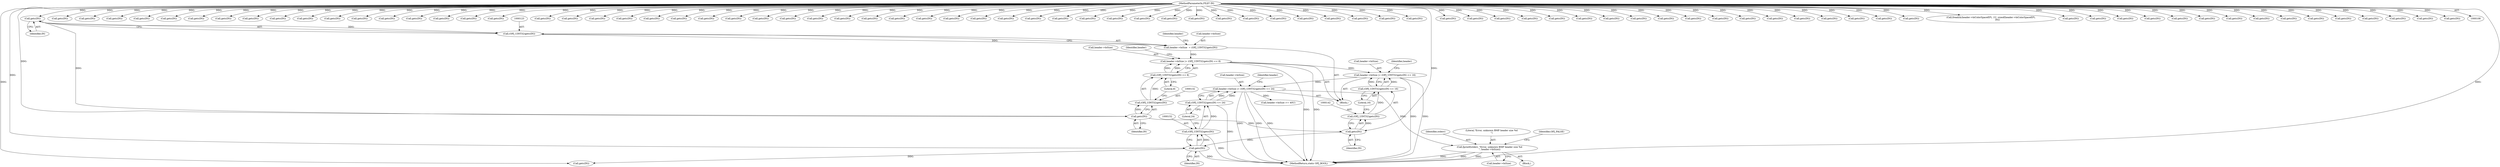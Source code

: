 digraph "0_openjpeg_baf0c1ad4572daa89caa3b12985bdd93530f0dd7@API" {
"1000169" [label="(Call,fprintf(stderr, \"Error, unknown BMP header size %d\n\", header->biSize))"];
"1000146" [label="(Call,header->biSize |= (OPJ_UINT32)getc(IN) << 24)"];
"1000136" [label="(Call,header->biSize |= (OPJ_UINT32)getc(IN) << 16)"];
"1000126" [label="(Call,header->biSize |= (OPJ_UINT32)getc(IN) << 8)"];
"1000118" [label="(Call,header->biSize  = (OPJ_UINT32)getc(IN))"];
"1000122" [label="(Call,(OPJ_UINT32)getc(IN))"];
"1000124" [label="(Call,getc(IN))"];
"1000109" [label="(MethodParameterIn,FILE* IN)"];
"1000130" [label="(Call,(OPJ_UINT32)getc(IN) << 8)"];
"1000131" [label="(Call,(OPJ_UINT32)getc(IN))"];
"1000133" [label="(Call,getc(IN))"];
"1000140" [label="(Call,(OPJ_UINT32)getc(IN) << 16)"];
"1000141" [label="(Call,(OPJ_UINT32)getc(IN))"];
"1000143" [label="(Call,getc(IN))"];
"1000150" [label="(Call,(OPJ_UINT32)getc(IN) << 24)"];
"1000151" [label="(Call,(OPJ_UINT32)getc(IN))"];
"1000153" [label="(Call,getc(IN))"];
"1000990" [label="(Call,getc(IN))"];
"1000841" [label="(Call,getc(IN))"];
"1000895" [label="(Call,getc(IN))"];
"1000952" [label="(Call,getc(IN))"];
"1000170" [label="(Identifier,stderr)"];
"1000452" [label="(Call,getc(IN))"];
"1000971" [label="(Call,getc(IN))"];
"1000500" [label="(Call,getc(IN))"];
"1000554" [label="(Call,getc(IN))"];
"1000118" [label="(Call,header->biSize  = (OPJ_UINT32)getc(IN))"];
"1000659" [label="(Call,getc(IN))"];
"1000924" [label="(Call,getc(IN))"];
"1000147" [label="(Call,header->biSize)"];
"1000722" [label="(Call,getc(IN))"];
"1000573" [label="(Call,getc(IN))"];
"1000442" [label="(Call,getc(IN))"];
"1000133" [label="(Call,getc(IN))"];
"1000348" [label="(Call,getc(IN))"];
"1000404" [label="(Call,getc(IN))"];
"1000433" [label="(Call,getc(IN))"];
"1000980" [label="(Call,getc(IN))"];
"1001043" [label="(MethodReturn,static OPJ_BOOL)"];
"1000904" [label="(Call,getc(IN))"];
"1000171" [label="(Literal,\"Error, unknown BMP header size %d\n\")"];
"1000859" [label="(Call,getc(IN))"];
"1000518" [label="(Call,getc(IN))"];
"1000137" [label="(Call,header->biSize)"];
"1000212" [label="(Call,getc(IN))"];
"1001000" [label="(Call,getc(IN))"];
"1000869" [label="(Call,getc(IN))"];
"1000134" [label="(Identifier,IN)"];
"1000259" [label="(Call,getc(IN))"];
"1000127" [label="(Call,header->biSize)"];
"1000124" [label="(Call,getc(IN))"];
"1000583" [label="(Call,getc(IN))"];
"1000319" [label="(Call,getc(IN))"];
"1000424" [label="(Call,getc(IN))"];
"1000146" [label="(Call,header->biSize |= (OPJ_UINT32)getc(IN) << 24)"];
"1000328" [label="(Call,getc(IN))"];
"1000176" [label="(Identifier,OPJ_FALSE)"];
"1000230" [label="(Call,getc(IN))"];
"1000144" [label="(Identifier,IN)"];
"1000125" [label="(Identifier,IN)"];
"1000962" [label="(Call,getc(IN))"];
"1000128" [label="(Identifier,header)"];
"1000649" [label="(Call,getc(IN))"];
"1000509" [label="(Call,getc(IN))"];
"1001018" [label="(Call,getc(IN))"];
"1000131" [label="(Call,(OPJ_UINT32)getc(IN))"];
"1000732" [label="(Call,getc(IN))"];
"1000462" [label="(Call,getc(IN))"];
"1000621" [label="(Call,getc(IN))"];
"1000138" [label="(Identifier,header)"];
"1000202" [label="(Call,getc(IN))"];
"1000538" [label="(Call,getc(IN))"];
"1000143" [label="(Call,getc(IN))"];
"1000490" [label="(Call,getc(IN))"];
"1000713" [label="(Call,getc(IN))"];
"1000130" [label="(Call,(OPJ_UINT32)getc(IN) << 8)"];
"1000774" [label="(Call,getc(IN))"];
"1001028" [label="(Call,getc(IN))"];
"1000942" [label="(Call,getc(IN))"];
"1000141" [label="(Call,(OPJ_UINT32)getc(IN))"];
"1000250" [label="(Call,getc(IN))"];
"1000376" [label="(Call,getc(IN))"];
"1000611" [label="(Call,getc(IN))"];
"1000793" [label="(Call,getc(IN))"];
"1000172" [label="(Call,header->biSize)"];
"1000140" [label="(Call,(OPJ_UINT32)getc(IN) << 16)"];
"1000914" [label="(Call,getc(IN))"];
"1000879" [label="(Call,getc(IN))"];
"1000122" [label="(Call,(OPJ_UINT32)getc(IN))"];
"1000630" [label="(Call,getc(IN))"];
"1000183" [label="(Call,getc(IN))"];
"1000395" [label="(Call,getc(IN))"];
"1000601" [label="(Call,getc(IN))"];
"1000307" [label="(Call,header->biSize >= 40U)"];
"1000414" [label="(Call,getc(IN))"];
"1000126" [label="(Call,header->biSize |= (OPJ_UINT32)getc(IN) << 8)"];
"1000563" [label="(Call,getc(IN))"];
"1000148" [label="(Identifier,header)"];
"1000270" [label="(Call,getc(IN))"];
"1000192" [label="(Call,getc(IN))"];
"1000480" [label="(Call,getc(IN))"];
"1000158" [label="(Identifier,header)"];
"1000154" [label="(Identifier,IN)"];
"1000109" [label="(MethodParameterIn,FILE* IN)"];
"1000366" [label="(Call,getc(IN))"];
"1000803" [label="(Call,getc(IN))"];
"1001038" [label="(Call,getc(IN))"];
"1000668" [label="(Call,getc(IN))"];
"1000153" [label="(Call,getc(IN))"];
"1000155" [label="(Literal,24)"];
"1000135" [label="(Literal,8)"];
"1000697" [label="(Call,getc(IN))"];
"1000639" [label="(Call,getc(IN))"];
"1000290" [label="(Call,getc(IN))"];
"1000357" [label="(Call,getc(IN))"];
"1000850" [label="(Call,getc(IN))"];
"1000933" [label="(Call,getc(IN))"];
"1000592" [label="(Call,getc(IN))"];
"1000169" [label="(Call,fprintf(stderr, \"Error, unknown BMP header size %d\n\", header->biSize))"];
"1000747" [label="(Call,fread(&(header->biColorSpaceEP), 1U, sizeof(header->biColorSpaceEP),\n                  IN))"];
"1000831" [label="(Call,getc(IN))"];
"1000687" [label="(Call,getc(IN))"];
"1000111" [label="(Block,)"];
"1000160" [label="(Block,)"];
"1000471" [label="(Call,getc(IN))"];
"1000386" [label="(Call,getc(IN))"];
"1001009" [label="(Call,getc(IN))"];
"1000279" [label="(Call,getc(IN))"];
"1000221" [label="(Call,getc(IN))"];
"1000338" [label="(Call,getc(IN))"];
"1000677" [label="(Call,getc(IN))"];
"1000151" [label="(Call,(OPJ_UINT32)getc(IN))"];
"1000150" [label="(Call,(OPJ_UINT32)getc(IN) << 24)"];
"1000136" [label="(Call,header->biSize |= (OPJ_UINT32)getc(IN) << 16)"];
"1000742" [label="(Call,getc(IN))"];
"1000240" [label="(Call,getc(IN))"];
"1000821" [label="(Call,getc(IN))"];
"1000783" [label="(Call,getc(IN))"];
"1000812" [label="(Call,getc(IN))"];
"1000528" [label="(Call,getc(IN))"];
"1000119" [label="(Call,header->biSize)"];
"1000145" [label="(Literal,16)"];
"1000169" -> "1000160"  [label="AST: "];
"1000169" -> "1000172"  [label="CFG: "];
"1000170" -> "1000169"  [label="AST: "];
"1000171" -> "1000169"  [label="AST: "];
"1000172" -> "1000169"  [label="AST: "];
"1000176" -> "1000169"  [label="CFG: "];
"1000169" -> "1001043"  [label="DDG: "];
"1000169" -> "1001043"  [label="DDG: "];
"1000169" -> "1001043"  [label="DDG: "];
"1000146" -> "1000169"  [label="DDG: "];
"1000146" -> "1000111"  [label="AST: "];
"1000146" -> "1000150"  [label="CFG: "];
"1000147" -> "1000146"  [label="AST: "];
"1000150" -> "1000146"  [label="AST: "];
"1000158" -> "1000146"  [label="CFG: "];
"1000146" -> "1001043"  [label="DDG: "];
"1000146" -> "1001043"  [label="DDG: "];
"1000146" -> "1001043"  [label="DDG: "];
"1000136" -> "1000146"  [label="DDG: "];
"1000150" -> "1000146"  [label="DDG: "];
"1000150" -> "1000146"  [label="DDG: "];
"1000146" -> "1000307"  [label="DDG: "];
"1000136" -> "1000111"  [label="AST: "];
"1000136" -> "1000140"  [label="CFG: "];
"1000137" -> "1000136"  [label="AST: "];
"1000140" -> "1000136"  [label="AST: "];
"1000148" -> "1000136"  [label="CFG: "];
"1000136" -> "1001043"  [label="DDG: "];
"1000136" -> "1001043"  [label="DDG: "];
"1000126" -> "1000136"  [label="DDG: "];
"1000140" -> "1000136"  [label="DDG: "];
"1000140" -> "1000136"  [label="DDG: "];
"1000126" -> "1000111"  [label="AST: "];
"1000126" -> "1000130"  [label="CFG: "];
"1000127" -> "1000126"  [label="AST: "];
"1000130" -> "1000126"  [label="AST: "];
"1000138" -> "1000126"  [label="CFG: "];
"1000126" -> "1001043"  [label="DDG: "];
"1000126" -> "1001043"  [label="DDG: "];
"1000118" -> "1000126"  [label="DDG: "];
"1000130" -> "1000126"  [label="DDG: "];
"1000130" -> "1000126"  [label="DDG: "];
"1000118" -> "1000111"  [label="AST: "];
"1000118" -> "1000122"  [label="CFG: "];
"1000119" -> "1000118"  [label="AST: "];
"1000122" -> "1000118"  [label="AST: "];
"1000128" -> "1000118"  [label="CFG: "];
"1000122" -> "1000118"  [label="DDG: "];
"1000122" -> "1000124"  [label="CFG: "];
"1000123" -> "1000122"  [label="AST: "];
"1000124" -> "1000122"  [label="AST: "];
"1000124" -> "1000122"  [label="DDG: "];
"1000124" -> "1000125"  [label="CFG: "];
"1000125" -> "1000124"  [label="AST: "];
"1000109" -> "1000124"  [label="DDG: "];
"1000124" -> "1000133"  [label="DDG: "];
"1000109" -> "1000108"  [label="AST: "];
"1000109" -> "1001043"  [label="DDG: "];
"1000109" -> "1000133"  [label="DDG: "];
"1000109" -> "1000143"  [label="DDG: "];
"1000109" -> "1000153"  [label="DDG: "];
"1000109" -> "1000183"  [label="DDG: "];
"1000109" -> "1000192"  [label="DDG: "];
"1000109" -> "1000202"  [label="DDG: "];
"1000109" -> "1000212"  [label="DDG: "];
"1000109" -> "1000221"  [label="DDG: "];
"1000109" -> "1000230"  [label="DDG: "];
"1000109" -> "1000240"  [label="DDG: "];
"1000109" -> "1000250"  [label="DDG: "];
"1000109" -> "1000259"  [label="DDG: "];
"1000109" -> "1000270"  [label="DDG: "];
"1000109" -> "1000279"  [label="DDG: "];
"1000109" -> "1000290"  [label="DDG: "];
"1000109" -> "1000319"  [label="DDG: "];
"1000109" -> "1000328"  [label="DDG: "];
"1000109" -> "1000338"  [label="DDG: "];
"1000109" -> "1000348"  [label="DDG: "];
"1000109" -> "1000357"  [label="DDG: "];
"1000109" -> "1000366"  [label="DDG: "];
"1000109" -> "1000376"  [label="DDG: "];
"1000109" -> "1000386"  [label="DDG: "];
"1000109" -> "1000395"  [label="DDG: "];
"1000109" -> "1000404"  [label="DDG: "];
"1000109" -> "1000414"  [label="DDG: "];
"1000109" -> "1000424"  [label="DDG: "];
"1000109" -> "1000433"  [label="DDG: "];
"1000109" -> "1000442"  [label="DDG: "];
"1000109" -> "1000452"  [label="DDG: "];
"1000109" -> "1000462"  [label="DDG: "];
"1000109" -> "1000471"  [label="DDG: "];
"1000109" -> "1000480"  [label="DDG: "];
"1000109" -> "1000490"  [label="DDG: "];
"1000109" -> "1000500"  [label="DDG: "];
"1000109" -> "1000509"  [label="DDG: "];
"1000109" -> "1000518"  [label="DDG: "];
"1000109" -> "1000528"  [label="DDG: "];
"1000109" -> "1000538"  [label="DDG: "];
"1000109" -> "1000554"  [label="DDG: "];
"1000109" -> "1000563"  [label="DDG: "];
"1000109" -> "1000573"  [label="DDG: "];
"1000109" -> "1000583"  [label="DDG: "];
"1000109" -> "1000592"  [label="DDG: "];
"1000109" -> "1000601"  [label="DDG: "];
"1000109" -> "1000611"  [label="DDG: "];
"1000109" -> "1000621"  [label="DDG: "];
"1000109" -> "1000630"  [label="DDG: "];
"1000109" -> "1000639"  [label="DDG: "];
"1000109" -> "1000649"  [label="DDG: "];
"1000109" -> "1000659"  [label="DDG: "];
"1000109" -> "1000668"  [label="DDG: "];
"1000109" -> "1000677"  [label="DDG: "];
"1000109" -> "1000687"  [label="DDG: "];
"1000109" -> "1000697"  [label="DDG: "];
"1000109" -> "1000713"  [label="DDG: "];
"1000109" -> "1000722"  [label="DDG: "];
"1000109" -> "1000732"  [label="DDG: "];
"1000109" -> "1000742"  [label="DDG: "];
"1000109" -> "1000747"  [label="DDG: "];
"1000109" -> "1000774"  [label="DDG: "];
"1000109" -> "1000783"  [label="DDG: "];
"1000109" -> "1000793"  [label="DDG: "];
"1000109" -> "1000803"  [label="DDG: "];
"1000109" -> "1000812"  [label="DDG: "];
"1000109" -> "1000821"  [label="DDG: "];
"1000109" -> "1000831"  [label="DDG: "];
"1000109" -> "1000841"  [label="DDG: "];
"1000109" -> "1000850"  [label="DDG: "];
"1000109" -> "1000859"  [label="DDG: "];
"1000109" -> "1000869"  [label="DDG: "];
"1000109" -> "1000879"  [label="DDG: "];
"1000109" -> "1000895"  [label="DDG: "];
"1000109" -> "1000904"  [label="DDG: "];
"1000109" -> "1000914"  [label="DDG: "];
"1000109" -> "1000924"  [label="DDG: "];
"1000109" -> "1000933"  [label="DDG: "];
"1000109" -> "1000942"  [label="DDG: "];
"1000109" -> "1000952"  [label="DDG: "];
"1000109" -> "1000962"  [label="DDG: "];
"1000109" -> "1000971"  [label="DDG: "];
"1000109" -> "1000980"  [label="DDG: "];
"1000109" -> "1000990"  [label="DDG: "];
"1000109" -> "1001000"  [label="DDG: "];
"1000109" -> "1001009"  [label="DDG: "];
"1000109" -> "1001018"  [label="DDG: "];
"1000109" -> "1001028"  [label="DDG: "];
"1000109" -> "1001038"  [label="DDG: "];
"1000130" -> "1000135"  [label="CFG: "];
"1000131" -> "1000130"  [label="AST: "];
"1000135" -> "1000130"  [label="AST: "];
"1000131" -> "1000130"  [label="DDG: "];
"1000131" -> "1000133"  [label="CFG: "];
"1000132" -> "1000131"  [label="AST: "];
"1000133" -> "1000131"  [label="AST: "];
"1000135" -> "1000131"  [label="CFG: "];
"1000133" -> "1000131"  [label="DDG: "];
"1000133" -> "1000134"  [label="CFG: "];
"1000134" -> "1000133"  [label="AST: "];
"1000133" -> "1000143"  [label="DDG: "];
"1000140" -> "1000145"  [label="CFG: "];
"1000141" -> "1000140"  [label="AST: "];
"1000145" -> "1000140"  [label="AST: "];
"1000141" -> "1000140"  [label="DDG: "];
"1000141" -> "1000143"  [label="CFG: "];
"1000142" -> "1000141"  [label="AST: "];
"1000143" -> "1000141"  [label="AST: "];
"1000145" -> "1000141"  [label="CFG: "];
"1000143" -> "1000141"  [label="DDG: "];
"1000143" -> "1000144"  [label="CFG: "];
"1000144" -> "1000143"  [label="AST: "];
"1000143" -> "1000153"  [label="DDG: "];
"1000150" -> "1000155"  [label="CFG: "];
"1000151" -> "1000150"  [label="AST: "];
"1000155" -> "1000150"  [label="AST: "];
"1000150" -> "1001043"  [label="DDG: "];
"1000151" -> "1000150"  [label="DDG: "];
"1000151" -> "1000153"  [label="CFG: "];
"1000152" -> "1000151"  [label="AST: "];
"1000153" -> "1000151"  [label="AST: "];
"1000155" -> "1000151"  [label="CFG: "];
"1000151" -> "1001043"  [label="DDG: "];
"1000153" -> "1000151"  [label="DDG: "];
"1000153" -> "1000154"  [label="CFG: "];
"1000154" -> "1000153"  [label="AST: "];
"1000153" -> "1001043"  [label="DDG: "];
"1000153" -> "1000183"  [label="DDG: "];
}
